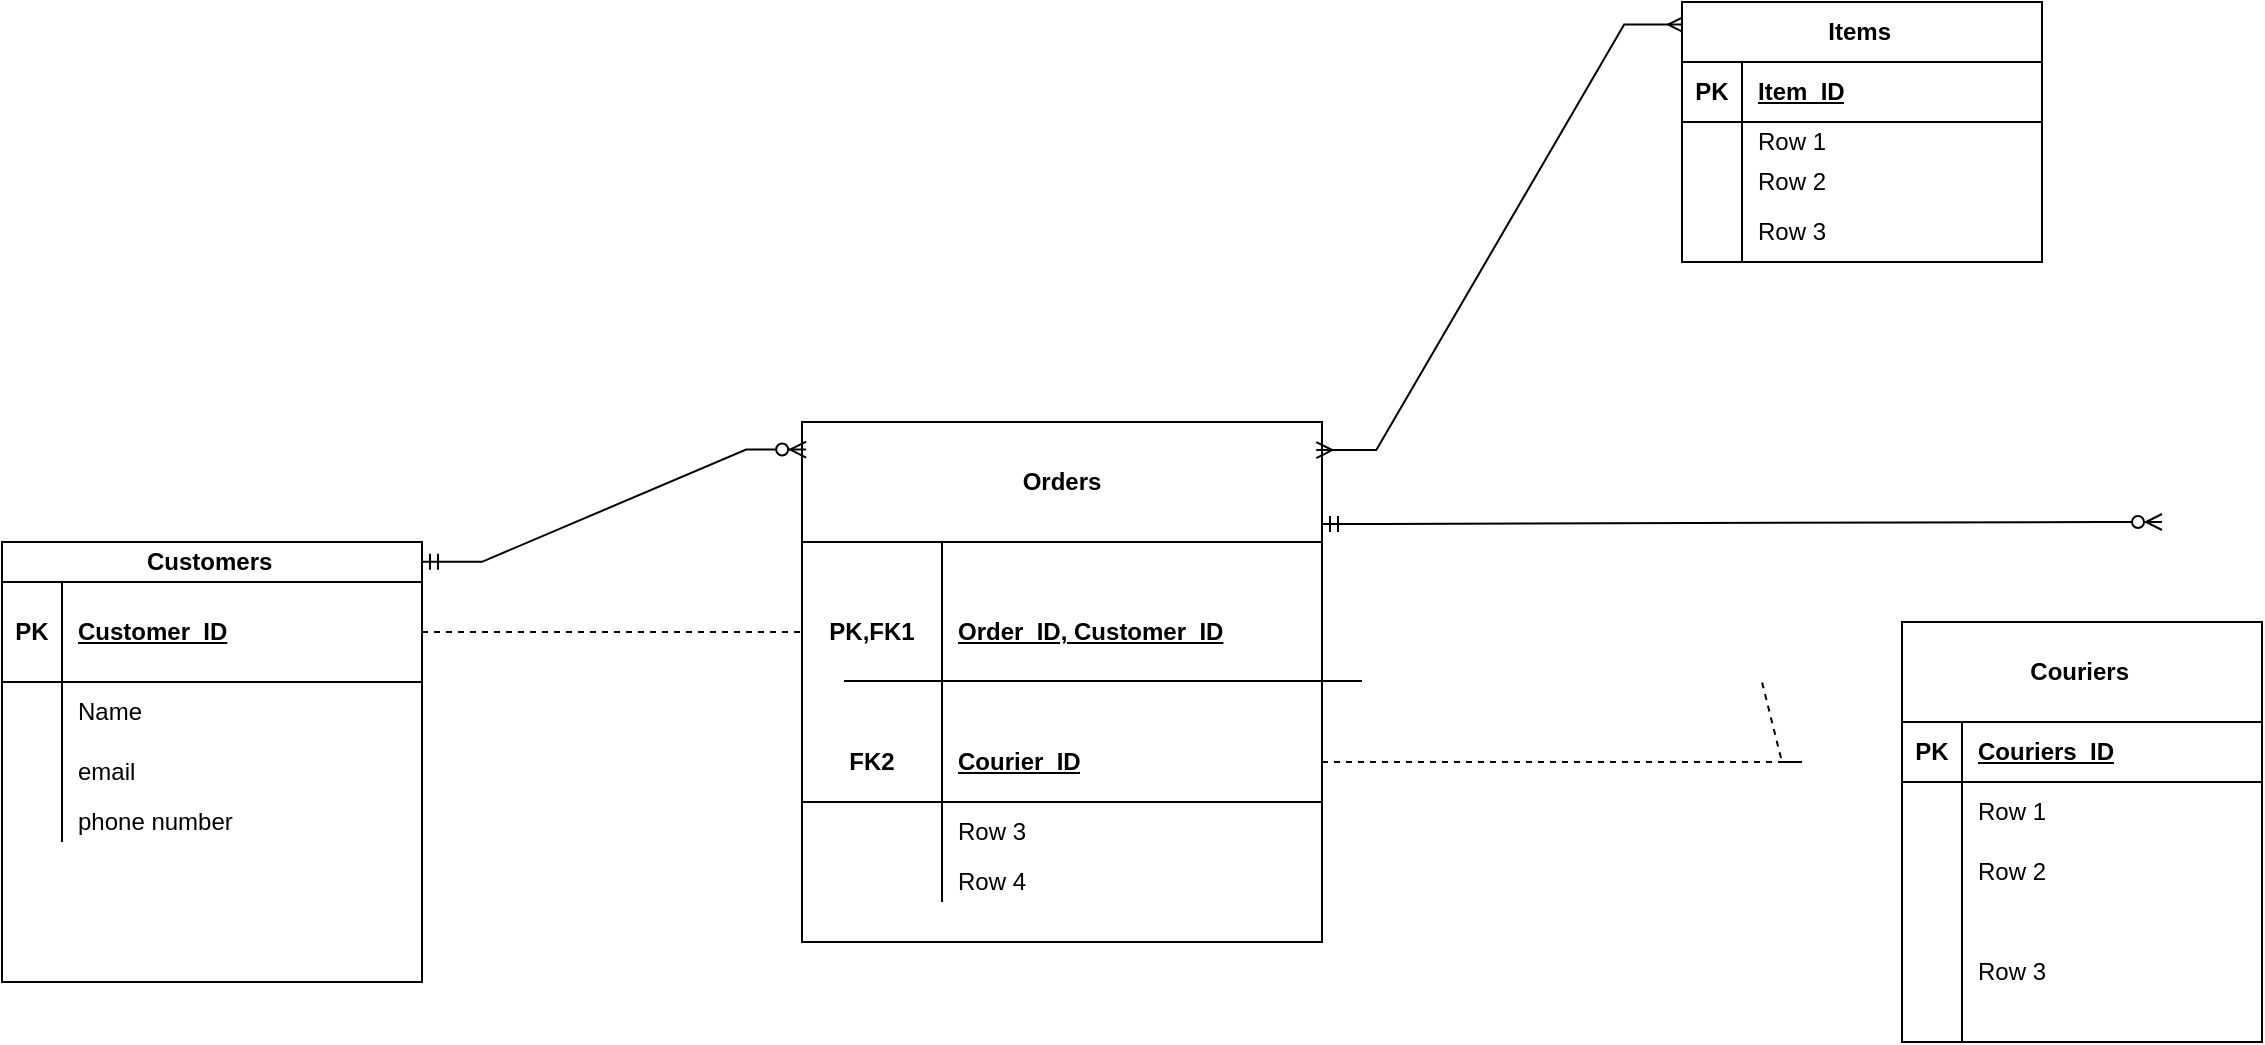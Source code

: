 <mxfile version="26.0.10">
  <diagram name="Page-1" id="CQQAAh1FWy3D7BqX5o3c">
    <mxGraphModel dx="2298" dy="1925" grid="1" gridSize="10" guides="1" tooltips="1" connect="1" arrows="1" fold="1" page="1" pageScale="1" pageWidth="850" pageHeight="1100" math="0" shadow="0">
      <root>
        <mxCell id="0" />
        <mxCell id="1" parent="0" />
        <mxCell id="58kEu9AF-zIfnvgLKggt-119" style="edgeStyle=orthogonalEdgeStyle;rounded=0;orthogonalLoop=1;jettySize=auto;html=1;exitX=0.5;exitY=0;exitDx=0;exitDy=0;" edge="1" parent="1" source="58kEu9AF-zIfnvgLKggt-31">
          <mxGeometry relative="1" as="geometry">
            <mxPoint x="-95" y="-140" as="targetPoint" />
          </mxGeometry>
        </mxCell>
        <mxCell id="58kEu9AF-zIfnvgLKggt-31" value="Customers&amp;nbsp;" style="shape=table;startSize=20;container=1;collapsible=1;childLayout=tableLayout;fixedRows=1;rowLines=0;fontStyle=1;align=center;resizeLast=1;html=1;" vertex="1" parent="1">
          <mxGeometry x="-200" y="-150" width="210" height="220" as="geometry" />
        </mxCell>
        <mxCell id="58kEu9AF-zIfnvgLKggt-32" value="" style="shape=tableRow;horizontal=0;startSize=0;swimlaneHead=0;swimlaneBody=0;fillColor=none;collapsible=0;dropTarget=0;points=[[0,0.5],[1,0.5]];portConstraint=eastwest;top=0;left=0;right=0;bottom=1;" vertex="1" parent="58kEu9AF-zIfnvgLKggt-31">
          <mxGeometry y="20" width="210" height="50" as="geometry" />
        </mxCell>
        <mxCell id="58kEu9AF-zIfnvgLKggt-33" value="PK" style="shape=partialRectangle;connectable=0;fillColor=none;top=0;left=0;bottom=0;right=0;fontStyle=1;overflow=hidden;whiteSpace=wrap;html=1;" vertex="1" parent="58kEu9AF-zIfnvgLKggt-32">
          <mxGeometry width="30" height="50" as="geometry">
            <mxRectangle width="30" height="50" as="alternateBounds" />
          </mxGeometry>
        </mxCell>
        <mxCell id="58kEu9AF-zIfnvgLKggt-34" value="Customer_ID" style="shape=partialRectangle;connectable=0;fillColor=none;top=0;left=0;bottom=0;right=0;align=left;spacingLeft=6;fontStyle=5;overflow=hidden;whiteSpace=wrap;html=1;" vertex="1" parent="58kEu9AF-zIfnvgLKggt-32">
          <mxGeometry x="30" width="180" height="50" as="geometry">
            <mxRectangle width="180" height="50" as="alternateBounds" />
          </mxGeometry>
        </mxCell>
        <mxCell id="58kEu9AF-zIfnvgLKggt-35" value="" style="shape=tableRow;horizontal=0;startSize=0;swimlaneHead=0;swimlaneBody=0;fillColor=none;collapsible=0;dropTarget=0;points=[[0,0.5],[1,0.5]];portConstraint=eastwest;top=0;left=0;right=0;bottom=0;" vertex="1" parent="58kEu9AF-zIfnvgLKggt-31">
          <mxGeometry y="70" width="210" height="30" as="geometry" />
        </mxCell>
        <mxCell id="58kEu9AF-zIfnvgLKggt-36" value="" style="shape=partialRectangle;connectable=0;fillColor=none;top=0;left=0;bottom=0;right=0;editable=1;overflow=hidden;whiteSpace=wrap;html=1;" vertex="1" parent="58kEu9AF-zIfnvgLKggt-35">
          <mxGeometry width="30" height="30" as="geometry">
            <mxRectangle width="30" height="30" as="alternateBounds" />
          </mxGeometry>
        </mxCell>
        <mxCell id="58kEu9AF-zIfnvgLKggt-37" value="Name" style="shape=partialRectangle;connectable=0;fillColor=none;top=0;left=0;bottom=0;right=0;align=left;spacingLeft=6;overflow=hidden;whiteSpace=wrap;html=1;" vertex="1" parent="58kEu9AF-zIfnvgLKggt-35">
          <mxGeometry x="30" width="180" height="30" as="geometry">
            <mxRectangle width="180" height="30" as="alternateBounds" />
          </mxGeometry>
        </mxCell>
        <mxCell id="58kEu9AF-zIfnvgLKggt-38" value="" style="shape=tableRow;horizontal=0;startSize=0;swimlaneHead=0;swimlaneBody=0;fillColor=none;collapsible=0;dropTarget=0;points=[[0,0.5],[1,0.5]];portConstraint=eastwest;top=0;left=0;right=0;bottom=0;" vertex="1" parent="58kEu9AF-zIfnvgLKggt-31">
          <mxGeometry y="100" width="210" height="30" as="geometry" />
        </mxCell>
        <mxCell id="58kEu9AF-zIfnvgLKggt-39" value="" style="shape=partialRectangle;connectable=0;fillColor=none;top=0;left=0;bottom=0;right=0;editable=1;overflow=hidden;whiteSpace=wrap;html=1;" vertex="1" parent="58kEu9AF-zIfnvgLKggt-38">
          <mxGeometry width="30" height="30" as="geometry">
            <mxRectangle width="30" height="30" as="alternateBounds" />
          </mxGeometry>
        </mxCell>
        <mxCell id="58kEu9AF-zIfnvgLKggt-40" value="email" style="shape=partialRectangle;connectable=0;fillColor=none;top=0;left=0;bottom=0;right=0;align=left;spacingLeft=6;overflow=hidden;whiteSpace=wrap;html=1;" vertex="1" parent="58kEu9AF-zIfnvgLKggt-38">
          <mxGeometry x="30" width="180" height="30" as="geometry">
            <mxRectangle width="180" height="30" as="alternateBounds" />
          </mxGeometry>
        </mxCell>
        <mxCell id="58kEu9AF-zIfnvgLKggt-41" value="" style="shape=tableRow;horizontal=0;startSize=0;swimlaneHead=0;swimlaneBody=0;fillColor=none;collapsible=0;dropTarget=0;points=[[0,0.5],[1,0.5]];portConstraint=eastwest;top=0;left=0;right=0;bottom=0;" vertex="1" parent="58kEu9AF-zIfnvgLKggt-31">
          <mxGeometry y="130" width="210" height="20" as="geometry" />
        </mxCell>
        <mxCell id="58kEu9AF-zIfnvgLKggt-42" value="" style="shape=partialRectangle;connectable=0;fillColor=none;top=0;left=0;bottom=0;right=0;editable=1;overflow=hidden;whiteSpace=wrap;html=1;" vertex="1" parent="58kEu9AF-zIfnvgLKggt-41">
          <mxGeometry width="30" height="20" as="geometry">
            <mxRectangle width="30" height="20" as="alternateBounds" />
          </mxGeometry>
        </mxCell>
        <mxCell id="58kEu9AF-zIfnvgLKggt-43" value="phone number&amp;nbsp;" style="shape=partialRectangle;connectable=0;fillColor=none;top=0;left=0;bottom=0;right=0;align=left;spacingLeft=6;overflow=hidden;whiteSpace=wrap;html=1;" vertex="1" parent="58kEu9AF-zIfnvgLKggt-41">
          <mxGeometry x="30" width="180" height="20" as="geometry">
            <mxRectangle width="180" height="20" as="alternateBounds" />
          </mxGeometry>
        </mxCell>
        <mxCell id="58kEu9AF-zIfnvgLKggt-63" value="Couriers&amp;nbsp;" style="shape=table;startSize=50;container=1;collapsible=1;childLayout=tableLayout;fixedRows=1;rowLines=0;fontStyle=1;align=center;resizeLast=1;html=1;" vertex="1" parent="1">
          <mxGeometry x="750" y="-110" width="180" height="210" as="geometry" />
        </mxCell>
        <mxCell id="58kEu9AF-zIfnvgLKggt-64" value="" style="shape=tableRow;horizontal=0;startSize=0;swimlaneHead=0;swimlaneBody=0;fillColor=none;collapsible=0;dropTarget=0;points=[[0,0.5],[1,0.5]];portConstraint=eastwest;top=0;left=0;right=0;bottom=1;" vertex="1" parent="58kEu9AF-zIfnvgLKggt-63">
          <mxGeometry y="50" width="180" height="30" as="geometry" />
        </mxCell>
        <mxCell id="58kEu9AF-zIfnvgLKggt-65" value="PK" style="shape=partialRectangle;connectable=0;fillColor=none;top=0;left=0;bottom=0;right=0;fontStyle=1;overflow=hidden;whiteSpace=wrap;html=1;" vertex="1" parent="58kEu9AF-zIfnvgLKggt-64">
          <mxGeometry width="30" height="30" as="geometry">
            <mxRectangle width="30" height="30" as="alternateBounds" />
          </mxGeometry>
        </mxCell>
        <mxCell id="58kEu9AF-zIfnvgLKggt-66" value="Couriers_ID" style="shape=partialRectangle;connectable=0;fillColor=none;top=0;left=0;bottom=0;right=0;align=left;spacingLeft=6;fontStyle=5;overflow=hidden;whiteSpace=wrap;html=1;" vertex="1" parent="58kEu9AF-zIfnvgLKggt-64">
          <mxGeometry x="30" width="150" height="30" as="geometry">
            <mxRectangle width="150" height="30" as="alternateBounds" />
          </mxGeometry>
        </mxCell>
        <mxCell id="58kEu9AF-zIfnvgLKggt-67" value="" style="shape=tableRow;horizontal=0;startSize=0;swimlaneHead=0;swimlaneBody=0;fillColor=none;collapsible=0;dropTarget=0;points=[[0,0.5],[1,0.5]];portConstraint=eastwest;top=0;left=0;right=0;bottom=0;" vertex="1" parent="58kEu9AF-zIfnvgLKggt-63">
          <mxGeometry y="80" width="180" height="30" as="geometry" />
        </mxCell>
        <mxCell id="58kEu9AF-zIfnvgLKggt-68" value="" style="shape=partialRectangle;connectable=0;fillColor=none;top=0;left=0;bottom=0;right=0;editable=1;overflow=hidden;whiteSpace=wrap;html=1;" vertex="1" parent="58kEu9AF-zIfnvgLKggt-67">
          <mxGeometry width="30" height="30" as="geometry">
            <mxRectangle width="30" height="30" as="alternateBounds" />
          </mxGeometry>
        </mxCell>
        <mxCell id="58kEu9AF-zIfnvgLKggt-69" value="Row 1" style="shape=partialRectangle;connectable=0;fillColor=none;top=0;left=0;bottom=0;right=0;align=left;spacingLeft=6;overflow=hidden;whiteSpace=wrap;html=1;" vertex="1" parent="58kEu9AF-zIfnvgLKggt-67">
          <mxGeometry x="30" width="150" height="30" as="geometry">
            <mxRectangle width="150" height="30" as="alternateBounds" />
          </mxGeometry>
        </mxCell>
        <mxCell id="58kEu9AF-zIfnvgLKggt-70" value="" style="shape=tableRow;horizontal=0;startSize=0;swimlaneHead=0;swimlaneBody=0;fillColor=none;collapsible=0;dropTarget=0;points=[[0,0.5],[1,0.5]];portConstraint=eastwest;top=0;left=0;right=0;bottom=0;" vertex="1" parent="58kEu9AF-zIfnvgLKggt-63">
          <mxGeometry y="110" width="180" height="30" as="geometry" />
        </mxCell>
        <mxCell id="58kEu9AF-zIfnvgLKggt-71" value="" style="shape=partialRectangle;connectable=0;fillColor=none;top=0;left=0;bottom=0;right=0;editable=1;overflow=hidden;whiteSpace=wrap;html=1;" vertex="1" parent="58kEu9AF-zIfnvgLKggt-70">
          <mxGeometry width="30" height="30" as="geometry">
            <mxRectangle width="30" height="30" as="alternateBounds" />
          </mxGeometry>
        </mxCell>
        <mxCell id="58kEu9AF-zIfnvgLKggt-72" value="Row 2" style="shape=partialRectangle;connectable=0;fillColor=none;top=0;left=0;bottom=0;right=0;align=left;spacingLeft=6;overflow=hidden;whiteSpace=wrap;html=1;" vertex="1" parent="58kEu9AF-zIfnvgLKggt-70">
          <mxGeometry x="30" width="150" height="30" as="geometry">
            <mxRectangle width="150" height="30" as="alternateBounds" />
          </mxGeometry>
        </mxCell>
        <mxCell id="58kEu9AF-zIfnvgLKggt-73" value="" style="shape=tableRow;horizontal=0;startSize=0;swimlaneHead=0;swimlaneBody=0;fillColor=none;collapsible=0;dropTarget=0;points=[[0,0.5],[1,0.5]];portConstraint=eastwest;top=0;left=0;right=0;bottom=0;" vertex="1" parent="58kEu9AF-zIfnvgLKggt-63">
          <mxGeometry y="140" width="180" height="70" as="geometry" />
        </mxCell>
        <mxCell id="58kEu9AF-zIfnvgLKggt-74" value="" style="shape=partialRectangle;connectable=0;fillColor=none;top=0;left=0;bottom=0;right=0;editable=1;overflow=hidden;whiteSpace=wrap;html=1;" vertex="1" parent="58kEu9AF-zIfnvgLKggt-73">
          <mxGeometry width="30" height="70" as="geometry">
            <mxRectangle width="30" height="70" as="alternateBounds" />
          </mxGeometry>
        </mxCell>
        <mxCell id="58kEu9AF-zIfnvgLKggt-75" value="Row 3" style="shape=partialRectangle;connectable=0;fillColor=none;top=0;left=0;bottom=0;right=0;align=left;spacingLeft=6;overflow=hidden;whiteSpace=wrap;html=1;" vertex="1" parent="58kEu9AF-zIfnvgLKggt-73">
          <mxGeometry x="30" width="150" height="70" as="geometry">
            <mxRectangle width="150" height="70" as="alternateBounds" />
          </mxGeometry>
        </mxCell>
        <mxCell id="58kEu9AF-zIfnvgLKggt-76" value="Orders" style="shape=table;startSize=60;container=1;collapsible=1;childLayout=tableLayout;fixedRows=1;rowLines=0;fontStyle=1;align=center;resizeLast=1;html=1;whiteSpace=wrap;" vertex="1" parent="1">
          <mxGeometry x="200" y="-210" width="260" height="260" as="geometry" />
        </mxCell>
        <mxCell id="58kEu9AF-zIfnvgLKggt-77" value="" style="shape=tableRow;horizontal=0;startSize=0;swimlaneHead=0;swimlaneBody=0;fillColor=none;collapsible=0;dropTarget=0;points=[[0,0.5],[1,0.5]];portConstraint=eastwest;top=0;left=0;right=0;bottom=0;html=1;" vertex="1" parent="58kEu9AF-zIfnvgLKggt-76">
          <mxGeometry y="60" width="260" height="90" as="geometry" />
        </mxCell>
        <mxCell id="58kEu9AF-zIfnvgLKggt-78" value="PK,FK1" style="shape=partialRectangle;connectable=0;fillColor=none;top=0;left=0;bottom=0;right=0;fontStyle=1;overflow=hidden;html=1;whiteSpace=wrap;" vertex="1" parent="58kEu9AF-zIfnvgLKggt-77">
          <mxGeometry width="70" height="90" as="geometry">
            <mxRectangle width="70" height="90" as="alternateBounds" />
          </mxGeometry>
        </mxCell>
        <mxCell id="58kEu9AF-zIfnvgLKggt-79" value="Order_ID, Customer_ID" style="shape=partialRectangle;connectable=0;fillColor=none;top=0;left=0;bottom=0;right=0;align=left;spacingLeft=6;fontStyle=5;overflow=hidden;html=1;whiteSpace=wrap;" vertex="1" parent="58kEu9AF-zIfnvgLKggt-77">
          <mxGeometry x="70" width="190" height="90" as="geometry">
            <mxRectangle width="190" height="90" as="alternateBounds" />
          </mxGeometry>
        </mxCell>
        <mxCell id="58kEu9AF-zIfnvgLKggt-80" value="" style="shape=tableRow;horizontal=0;startSize=0;swimlaneHead=0;swimlaneBody=0;fillColor=none;collapsible=0;dropTarget=0;points=[[0,0.5],[1,0.5]];portConstraint=eastwest;top=0;left=0;right=0;bottom=1;html=1;" vertex="1" parent="58kEu9AF-zIfnvgLKggt-76">
          <mxGeometry y="150" width="260" height="40" as="geometry" />
        </mxCell>
        <mxCell id="58kEu9AF-zIfnvgLKggt-81" value="FK2" style="shape=partialRectangle;connectable=0;fillColor=none;top=0;left=0;bottom=0;right=0;fontStyle=1;overflow=hidden;html=1;whiteSpace=wrap;" vertex="1" parent="58kEu9AF-zIfnvgLKggt-80">
          <mxGeometry width="70" height="40" as="geometry">
            <mxRectangle width="70" height="40" as="alternateBounds" />
          </mxGeometry>
        </mxCell>
        <mxCell id="58kEu9AF-zIfnvgLKggt-82" value="Courier_ID" style="shape=partialRectangle;connectable=0;fillColor=none;top=0;left=0;bottom=0;right=0;align=left;spacingLeft=6;fontStyle=5;overflow=hidden;html=1;whiteSpace=wrap;" vertex="1" parent="58kEu9AF-zIfnvgLKggt-80">
          <mxGeometry x="70" width="190" height="40" as="geometry">
            <mxRectangle width="190" height="40" as="alternateBounds" />
          </mxGeometry>
        </mxCell>
        <mxCell id="58kEu9AF-zIfnvgLKggt-83" value="" style="shape=tableRow;horizontal=0;startSize=0;swimlaneHead=0;swimlaneBody=0;fillColor=none;collapsible=0;dropTarget=0;points=[[0,0.5],[1,0.5]];portConstraint=eastwest;top=0;left=0;right=0;bottom=0;html=1;" vertex="1" parent="58kEu9AF-zIfnvgLKggt-76">
          <mxGeometry y="190" width="260" height="30" as="geometry" />
        </mxCell>
        <mxCell id="58kEu9AF-zIfnvgLKggt-84" value="" style="shape=partialRectangle;connectable=0;fillColor=none;top=0;left=0;bottom=0;right=0;editable=1;overflow=hidden;html=1;whiteSpace=wrap;" vertex="1" parent="58kEu9AF-zIfnvgLKggt-83">
          <mxGeometry width="70" height="30" as="geometry">
            <mxRectangle width="70" height="30" as="alternateBounds" />
          </mxGeometry>
        </mxCell>
        <mxCell id="58kEu9AF-zIfnvgLKggt-85" value="Row 3" style="shape=partialRectangle;connectable=0;fillColor=none;top=0;left=0;bottom=0;right=0;align=left;spacingLeft=6;overflow=hidden;html=1;whiteSpace=wrap;" vertex="1" parent="58kEu9AF-zIfnvgLKggt-83">
          <mxGeometry x="70" width="190" height="30" as="geometry">
            <mxRectangle width="190" height="30" as="alternateBounds" />
          </mxGeometry>
        </mxCell>
        <mxCell id="58kEu9AF-zIfnvgLKggt-86" value="" style="shape=tableRow;horizontal=0;startSize=0;swimlaneHead=0;swimlaneBody=0;fillColor=none;collapsible=0;dropTarget=0;points=[[0,0.5],[1,0.5]];portConstraint=eastwest;top=0;left=0;right=0;bottom=0;html=1;" vertex="1" parent="58kEu9AF-zIfnvgLKggt-76">
          <mxGeometry y="220" width="260" height="20" as="geometry" />
        </mxCell>
        <mxCell id="58kEu9AF-zIfnvgLKggt-87" value="" style="shape=partialRectangle;connectable=0;fillColor=none;top=0;left=0;bottom=0;right=0;editable=1;overflow=hidden;html=1;whiteSpace=wrap;" vertex="1" parent="58kEu9AF-zIfnvgLKggt-86">
          <mxGeometry width="70" height="20" as="geometry">
            <mxRectangle width="70" height="20" as="alternateBounds" />
          </mxGeometry>
        </mxCell>
        <mxCell id="58kEu9AF-zIfnvgLKggt-88" value="Row 4" style="shape=partialRectangle;connectable=0;fillColor=none;top=0;left=0;bottom=0;right=0;align=left;spacingLeft=6;overflow=hidden;html=1;whiteSpace=wrap;" vertex="1" parent="58kEu9AF-zIfnvgLKggt-86">
          <mxGeometry x="70" width="190" height="20" as="geometry">
            <mxRectangle width="190" height="20" as="alternateBounds" />
          </mxGeometry>
        </mxCell>
        <mxCell id="58kEu9AF-zIfnvgLKggt-91" value="" style="endArrow=none;dashed=1;html=1;rounded=0;entryX=0;entryY=0.5;entryDx=0;entryDy=0;exitX=1;exitY=0.5;exitDx=0;exitDy=0;" edge="1" parent="1" source="58kEu9AF-zIfnvgLKggt-32" target="58kEu9AF-zIfnvgLKggt-77">
          <mxGeometry width="50" height="50" relative="1" as="geometry">
            <mxPoint x="30" y="-105" as="sourcePoint" />
            <mxPoint x="220" y="-102.51" as="targetPoint" />
            <Array as="points" />
          </mxGeometry>
        </mxCell>
        <mxCell id="58kEu9AF-zIfnvgLKggt-94" value="" style="edgeStyle=entityRelationEdgeStyle;fontSize=12;html=1;endArrow=ERmany;startArrow=ERmany;rounded=0;exitX=0.989;exitY=0.054;exitDx=0;exitDy=0;exitPerimeter=0;entryX=0.006;entryY=0.087;entryDx=0;entryDy=0;entryPerimeter=0;" edge="1" parent="1" source="58kEu9AF-zIfnvgLKggt-76" target="58kEu9AF-zIfnvgLKggt-95">
          <mxGeometry width="100" height="100" relative="1" as="geometry">
            <mxPoint x="540" y="30" as="sourcePoint" />
            <mxPoint x="610" y="170" as="targetPoint" />
            <Array as="points">
              <mxPoint x="520" y="140" />
              <mxPoint x="660" y="-100" />
              <mxPoint x="500" y="80" />
              <mxPoint x="490" y="120" />
            </Array>
          </mxGeometry>
        </mxCell>
        <mxCell id="58kEu9AF-zIfnvgLKggt-95" value="Items&amp;nbsp;" style="shape=table;startSize=30;container=1;collapsible=1;childLayout=tableLayout;fixedRows=1;rowLines=0;fontStyle=1;align=center;resizeLast=1;html=1;" vertex="1" parent="1">
          <mxGeometry x="640" y="-420" width="180" height="130" as="geometry" />
        </mxCell>
        <mxCell id="58kEu9AF-zIfnvgLKggt-96" value="" style="shape=tableRow;horizontal=0;startSize=0;swimlaneHead=0;swimlaneBody=0;fillColor=none;collapsible=0;dropTarget=0;points=[[0,0.5],[1,0.5]];portConstraint=eastwest;top=0;left=0;right=0;bottom=1;" vertex="1" parent="58kEu9AF-zIfnvgLKggt-95">
          <mxGeometry y="30" width="180" height="30" as="geometry" />
        </mxCell>
        <mxCell id="58kEu9AF-zIfnvgLKggt-97" value="PK" style="shape=partialRectangle;connectable=0;fillColor=none;top=0;left=0;bottom=0;right=0;fontStyle=1;overflow=hidden;whiteSpace=wrap;html=1;" vertex="1" parent="58kEu9AF-zIfnvgLKggt-96">
          <mxGeometry width="30" height="30" as="geometry">
            <mxRectangle width="30" height="30" as="alternateBounds" />
          </mxGeometry>
        </mxCell>
        <mxCell id="58kEu9AF-zIfnvgLKggt-98" value="Item_ID" style="shape=partialRectangle;connectable=0;fillColor=none;top=0;left=0;bottom=0;right=0;align=left;spacingLeft=6;fontStyle=5;overflow=hidden;whiteSpace=wrap;html=1;" vertex="1" parent="58kEu9AF-zIfnvgLKggt-96">
          <mxGeometry x="30" width="150" height="30" as="geometry">
            <mxRectangle width="150" height="30" as="alternateBounds" />
          </mxGeometry>
        </mxCell>
        <mxCell id="58kEu9AF-zIfnvgLKggt-99" value="" style="shape=tableRow;horizontal=0;startSize=0;swimlaneHead=0;swimlaneBody=0;fillColor=none;collapsible=0;dropTarget=0;points=[[0,0.5],[1,0.5]];portConstraint=eastwest;top=0;left=0;right=0;bottom=0;" vertex="1" parent="58kEu9AF-zIfnvgLKggt-95">
          <mxGeometry y="60" width="180" height="20" as="geometry" />
        </mxCell>
        <mxCell id="58kEu9AF-zIfnvgLKggt-100" value="" style="shape=partialRectangle;connectable=0;fillColor=none;top=0;left=0;bottom=0;right=0;editable=1;overflow=hidden;whiteSpace=wrap;html=1;" vertex="1" parent="58kEu9AF-zIfnvgLKggt-99">
          <mxGeometry width="30" height="20" as="geometry">
            <mxRectangle width="30" height="20" as="alternateBounds" />
          </mxGeometry>
        </mxCell>
        <mxCell id="58kEu9AF-zIfnvgLKggt-101" value="Row 1" style="shape=partialRectangle;connectable=0;fillColor=none;top=0;left=0;bottom=0;right=0;align=left;spacingLeft=6;overflow=hidden;whiteSpace=wrap;html=1;" vertex="1" parent="58kEu9AF-zIfnvgLKggt-99">
          <mxGeometry x="30" width="150" height="20" as="geometry">
            <mxRectangle width="150" height="20" as="alternateBounds" />
          </mxGeometry>
        </mxCell>
        <mxCell id="58kEu9AF-zIfnvgLKggt-102" value="" style="shape=tableRow;horizontal=0;startSize=0;swimlaneHead=0;swimlaneBody=0;fillColor=none;collapsible=0;dropTarget=0;points=[[0,0.5],[1,0.5]];portConstraint=eastwest;top=0;left=0;right=0;bottom=0;" vertex="1" parent="58kEu9AF-zIfnvgLKggt-95">
          <mxGeometry y="80" width="180" height="20" as="geometry" />
        </mxCell>
        <mxCell id="58kEu9AF-zIfnvgLKggt-103" value="" style="shape=partialRectangle;connectable=0;fillColor=none;top=0;left=0;bottom=0;right=0;editable=1;overflow=hidden;whiteSpace=wrap;html=1;" vertex="1" parent="58kEu9AF-zIfnvgLKggt-102">
          <mxGeometry width="30" height="20" as="geometry">
            <mxRectangle width="30" height="20" as="alternateBounds" />
          </mxGeometry>
        </mxCell>
        <mxCell id="58kEu9AF-zIfnvgLKggt-104" value="Row 2" style="shape=partialRectangle;connectable=0;fillColor=none;top=0;left=0;bottom=0;right=0;align=left;spacingLeft=6;overflow=hidden;whiteSpace=wrap;html=1;" vertex="1" parent="58kEu9AF-zIfnvgLKggt-102">
          <mxGeometry x="30" width="150" height="20" as="geometry">
            <mxRectangle width="150" height="20" as="alternateBounds" />
          </mxGeometry>
        </mxCell>
        <mxCell id="58kEu9AF-zIfnvgLKggt-105" value="" style="shape=tableRow;horizontal=0;startSize=0;swimlaneHead=0;swimlaneBody=0;fillColor=none;collapsible=0;dropTarget=0;points=[[0,0.5],[1,0.5]];portConstraint=eastwest;top=0;left=0;right=0;bottom=0;" vertex="1" parent="58kEu9AF-zIfnvgLKggt-95">
          <mxGeometry y="100" width="180" height="30" as="geometry" />
        </mxCell>
        <mxCell id="58kEu9AF-zIfnvgLKggt-106" value="" style="shape=partialRectangle;connectable=0;fillColor=none;top=0;left=0;bottom=0;right=0;editable=1;overflow=hidden;whiteSpace=wrap;html=1;" vertex="1" parent="58kEu9AF-zIfnvgLKggt-105">
          <mxGeometry width="30" height="30" as="geometry">
            <mxRectangle width="30" height="30" as="alternateBounds" />
          </mxGeometry>
        </mxCell>
        <mxCell id="58kEu9AF-zIfnvgLKggt-107" value="Row 3" style="shape=partialRectangle;connectable=0;fillColor=none;top=0;left=0;bottom=0;right=0;align=left;spacingLeft=6;overflow=hidden;whiteSpace=wrap;html=1;" vertex="1" parent="58kEu9AF-zIfnvgLKggt-105">
          <mxGeometry x="30" width="150" height="30" as="geometry">
            <mxRectangle width="150" height="30" as="alternateBounds" />
          </mxGeometry>
        </mxCell>
        <mxCell id="58kEu9AF-zIfnvgLKggt-108" value="" style="edgeStyle=entityRelationEdgeStyle;fontSize=12;html=1;endArrow=ERzeroToMany;startArrow=ERmandOne;rounded=0;entryX=0.008;entryY=0.053;entryDx=0;entryDy=0;entryPerimeter=0;exitX=1;exitY=0.045;exitDx=0;exitDy=0;exitPerimeter=0;" edge="1" parent="1" source="58kEu9AF-zIfnvgLKggt-31" target="58kEu9AF-zIfnvgLKggt-76">
          <mxGeometry width="100" height="100" relative="1" as="geometry">
            <mxPoint x="80" y="72.97" as="sourcePoint" />
            <mxPoint x="356" y="-170.0" as="targetPoint" />
          </mxGeometry>
        </mxCell>
        <mxCell id="58kEu9AF-zIfnvgLKggt-113" value="" style="edgeStyle=entityRelationEdgeStyle;fontSize=12;html=1;endArrow=ERzeroToMany;startArrow=ERmandOne;rounded=0;exitX=1;exitY=0.196;exitDx=0;exitDy=0;exitPerimeter=0;" edge="1" parent="1" source="58kEu9AF-zIfnvgLKggt-76">
          <mxGeometry width="100" height="100" relative="1" as="geometry">
            <mxPoint x="490" y="-160" as="sourcePoint" />
            <mxPoint x="880" y="-160" as="targetPoint" />
            <Array as="points">
              <mxPoint x="402.82" y="328.92" />
              <mxPoint x="482.82" y="368.92" />
              <mxPoint x="860" y="-160" />
              <mxPoint x="880" y="-180" />
              <mxPoint x="422.82" y="588.92" />
              <mxPoint x="348.96" y="490" />
            </Array>
          </mxGeometry>
        </mxCell>
        <mxCell id="58kEu9AF-zIfnvgLKggt-117" value="" style="endArrow=none;html=1;rounded=0;" edge="1" parent="1">
          <mxGeometry width="50" height="50" relative="1" as="geometry">
            <mxPoint x="221" y="-80.5" as="sourcePoint" />
            <mxPoint x="480" y="-80.5" as="targetPoint" />
            <Array as="points">
              <mxPoint x="351" y="-80.5" />
              <mxPoint x="401" y="-80.5" />
              <mxPoint x="431" y="-80.5" />
              <mxPoint x="461" y="-80.5" />
            </Array>
          </mxGeometry>
        </mxCell>
        <mxCell id="58kEu9AF-zIfnvgLKggt-120" value="" style="endArrow=none;dashed=1;html=1;rounded=0;exitX=1;exitY=0.5;exitDx=0;exitDy=0;" edge="1" parent="1" source="58kEu9AF-zIfnvgLKggt-80">
          <mxGeometry width="50" height="50" relative="1" as="geometry">
            <mxPoint x="510" y="-60" as="sourcePoint" />
            <mxPoint x="680" y="-80" as="targetPoint" />
            <Array as="points">
              <mxPoint x="560" y="-40" />
              <mxPoint x="700" y="-40" />
              <mxPoint x="690" y="-40" />
            </Array>
          </mxGeometry>
        </mxCell>
      </root>
    </mxGraphModel>
  </diagram>
</mxfile>

